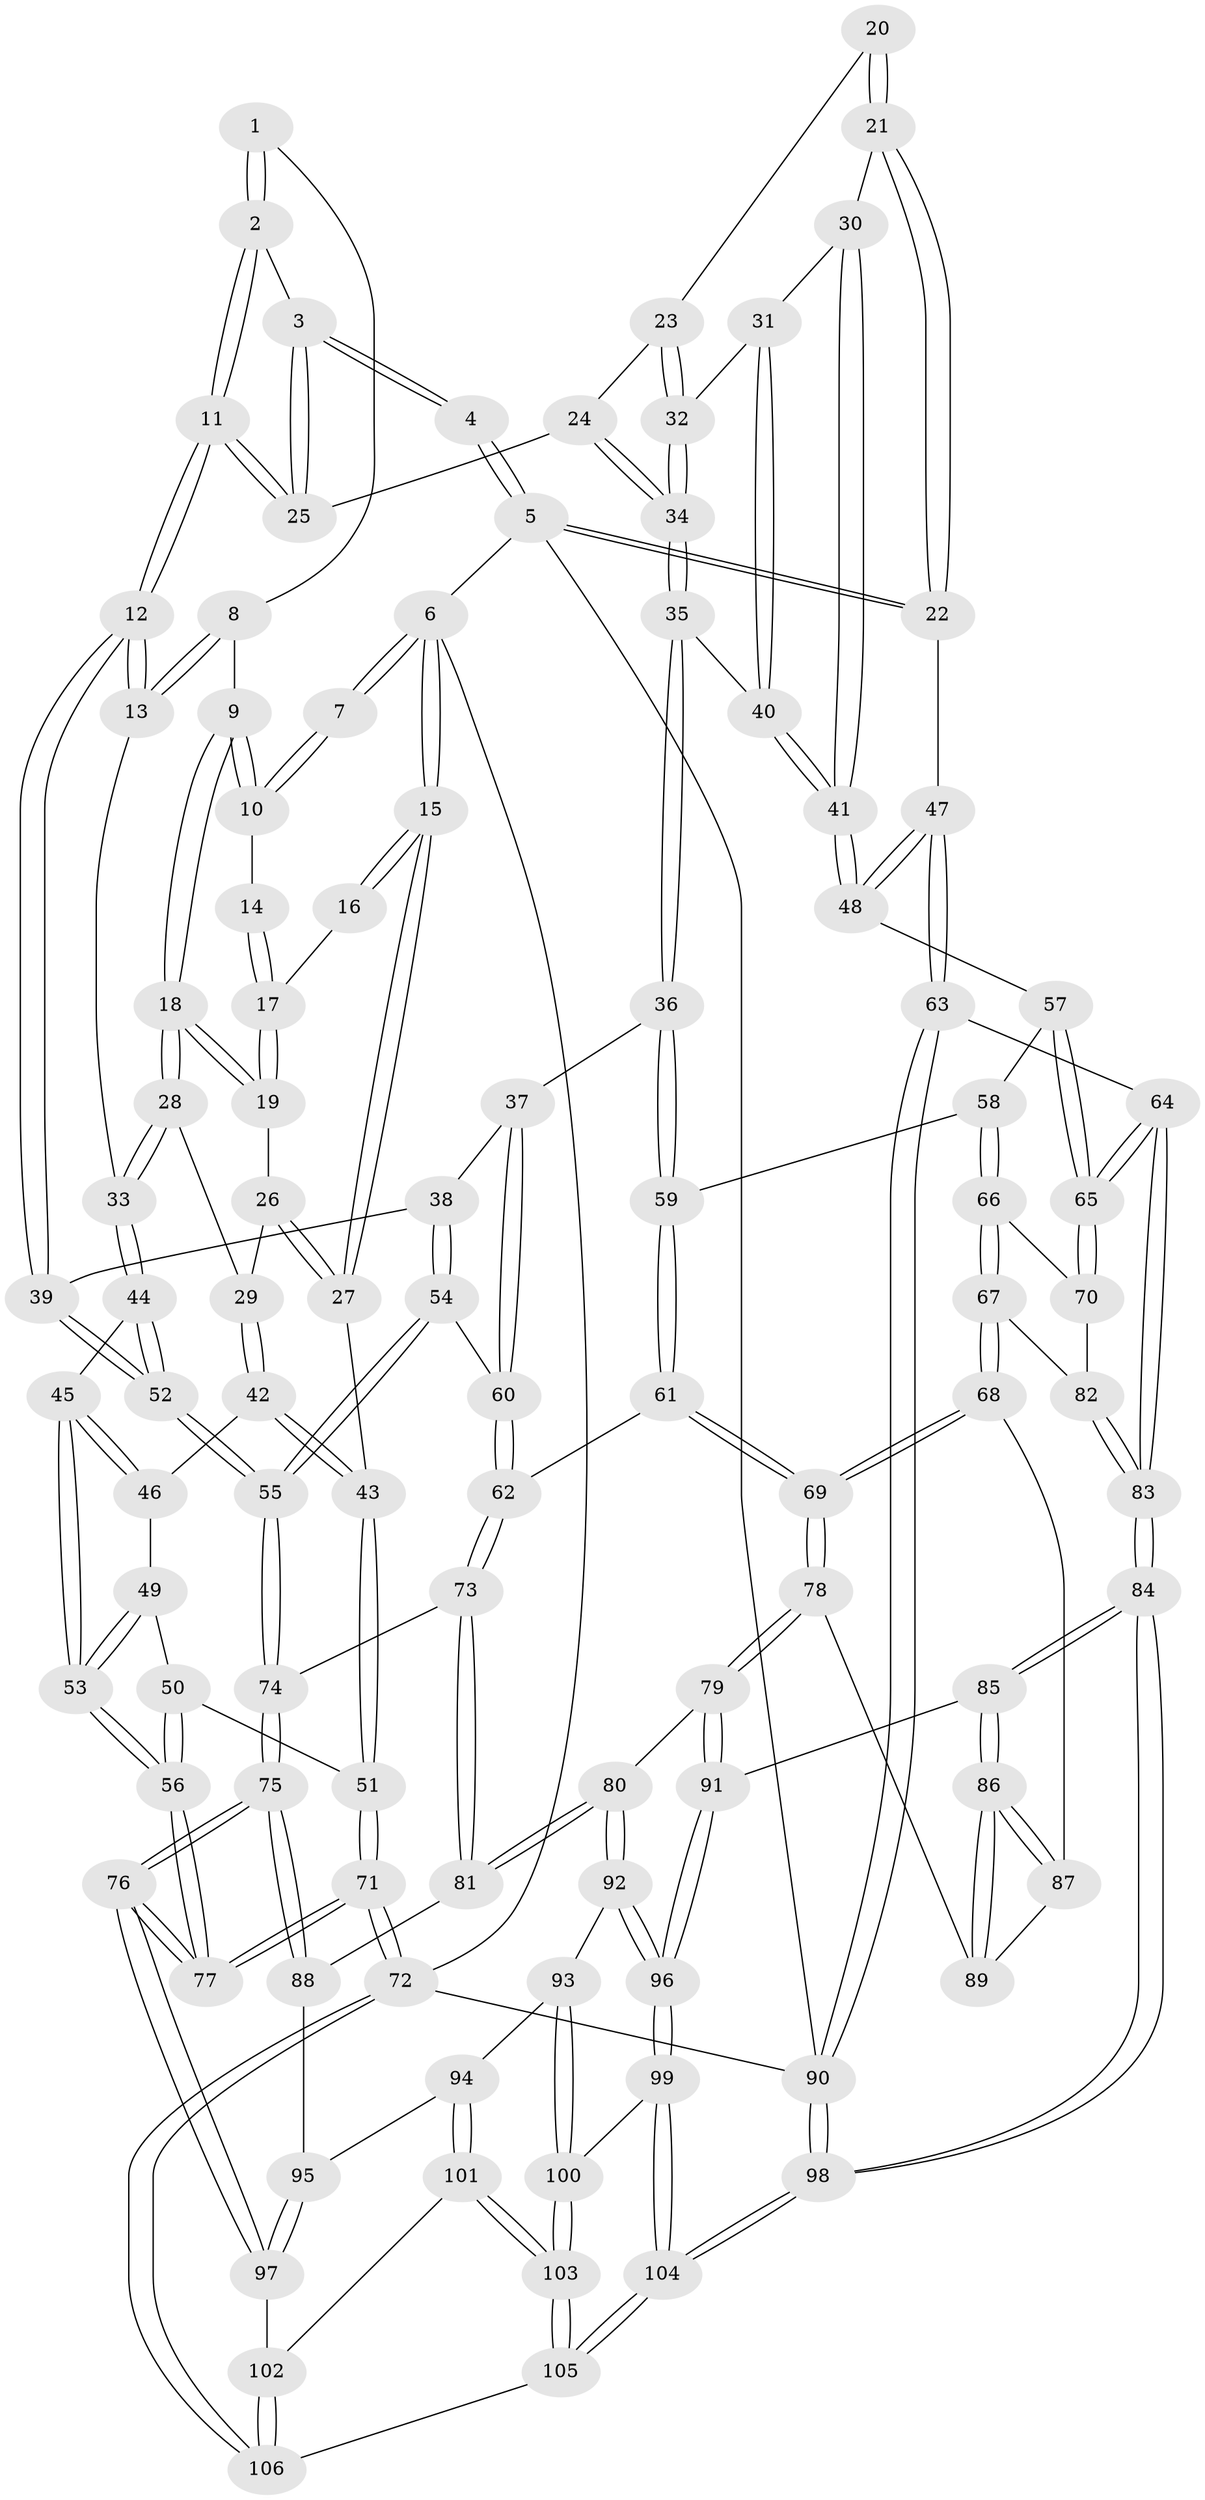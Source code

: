 // Generated by graph-tools (version 1.1) at 2025/51/03/09/25 03:51:10]
// undirected, 106 vertices, 262 edges
graph export_dot {
graph [start="1"]
  node [color=gray90,style=filled];
  1 [pos="+0.4361388321687979+0"];
  2 [pos="+0.5950651755499899+0"];
  3 [pos="+0.6159527198627605+0"];
  4 [pos="+0.6531108831754084+0"];
  5 [pos="+1+0"];
  6 [pos="+0+0"];
  7 [pos="+0.3788363856331878+0"];
  8 [pos="+0.34384778540444544+0.04497964344451161"];
  9 [pos="+0.262375605081622+0.14729330463424428"];
  10 [pos="+0.2063869670911651+0.06989541064605001"];
  11 [pos="+0.49424786714388397+0.2314597691914682"];
  12 [pos="+0.4794973707659953+0.2625282297446981"];
  13 [pos="+0.41642073144265895+0.26399276378309433"];
  14 [pos="+0.19032990611716794+0.06983994631741144"];
  15 [pos="+0+0"];
  16 [pos="+0.050938023644674243+0"];
  17 [pos="+0.13392342826485093+0.1328400737193714"];
  18 [pos="+0.2635631365505485+0.18883715663285655"];
  19 [pos="+0.13084279232640628+0.14785163073864696"];
  20 [pos="+0.7898094562069443+0.030898984458230146"];
  21 [pos="+1+0.1854234781658437"];
  22 [pos="+1+0.15893751599675315"];
  23 [pos="+0.7887351079110101+0.1675487710011113"];
  24 [pos="+0.7104640002090111+0.20822594184520804"];
  25 [pos="+0.6943027338009027+0.1935798107027234"];
  26 [pos="+0.11243776715846943+0.1622544871682223"];
  27 [pos="+0+0.25588427509742834"];
  28 [pos="+0.28407663087211316+0.24216791727091844"];
  29 [pos="+0.2031001725161816+0.2793202240425934"];
  30 [pos="+0.9802705969322361+0.21750881408918157"];
  31 [pos="+0.8842418820500753+0.2362367708628804"];
  32 [pos="+0.8328905565876331+0.21730609905212844"];
  33 [pos="+0.36026642187154123+0.2740952649970012"];
  34 [pos="+0.7174952131003958+0.29607856836835006"];
  35 [pos="+0.7012302552330578+0.35196276835210155"];
  36 [pos="+0.6979538525305312+0.3562130674022751"];
  37 [pos="+0.5805075226732133+0.34573121381894967"];
  38 [pos="+0.5244192010785692+0.31553677360329"];
  39 [pos="+0.4986857468133464+0.28882161916969684"];
  40 [pos="+0.8330074862342826+0.31517395851001084"];
  41 [pos="+0.8963876810285463+0.40579160896835703"];
  42 [pos="+0.17854288556880457+0.2969286895837879"];
  43 [pos="+0+0.26907619395976723"];
  44 [pos="+0.29461941021130283+0.4666059055003784"];
  45 [pos="+0.292754023224544+0.4674914158345603"];
  46 [pos="+0.17854377098728985+0.29714421757868065"];
  47 [pos="+1+0.46878380603791814"];
  48 [pos="+0.8965053741310823+0.4293498305673709"];
  49 [pos="+0.16661355545533796+0.3992699647259162"];
  50 [pos="+0.11937933008132602+0.423429552346468"];
  51 [pos="+0+0.42204515442441987"];
  52 [pos="+0.37908477450425826+0.5016133941865062"];
  53 [pos="+0.2706512162047701+0.48088413129176705"];
  54 [pos="+0.4714698440600539+0.4970690975789854"];
  55 [pos="+0.42935666828773944+0.5419646164392135"];
  56 [pos="+0.19741818082173776+0.5925637976305195"];
  57 [pos="+0.8842003059978762+0.439330650033505"];
  58 [pos="+0.752029736983839+0.4411864273895764"];
  59 [pos="+0.7417987935141725+0.4361647775062334"];
  60 [pos="+0.5824581809604309+0.5021344696694162"];
  61 [pos="+0.6536108728753338+0.5522349130461273"];
  62 [pos="+0.5954928174487498+0.5267929177385033"];
  63 [pos="+1+0.5729001532033275"];
  64 [pos="+0.9286385502998175+0.6337598458845046"];
  65 [pos="+0.8909899402347495+0.591961424535291"];
  66 [pos="+0.7740769051319749+0.5042422987281892"];
  67 [pos="+0.730484480676852+0.6130312436776807"];
  68 [pos="+0.6944709301851215+0.6153679966487846"];
  69 [pos="+0.6709379937299562+0.6097197012833964"];
  70 [pos="+0.8318784452168015+0.5796558949851179"];
  71 [pos="+0+0.856139374114968"];
  72 [pos="+0+1"];
  73 [pos="+0.5041111611184192+0.6019288854420614"];
  74 [pos="+0.43384429563268617+0.5619002135223878"];
  75 [pos="+0.3301954160367255+0.6983063691637664"];
  76 [pos="+0.18051730353202353+0.7711463570944946"];
  77 [pos="+0.12363196617137744+0.7663664961366057"];
  78 [pos="+0.621098398548224+0.669783634744165"];
  79 [pos="+0.5925616642024424+0.691237334314015"];
  80 [pos="+0.5874670602792369+0.6933623638513985"];
  81 [pos="+0.5409095759939108+0.6766932433774084"];
  82 [pos="+0.7473892922537394+0.6165752088835681"];
  83 [pos="+0.8549292922189395+0.7747034919529854"];
  84 [pos="+0.8489251410963301+0.7992713717527872"];
  85 [pos="+0.7923710195328493+0.7994093970710092"];
  86 [pos="+0.7725504344693805+0.7750430756183692"];
  87 [pos="+0.7183241418240378+0.6723148484154005"];
  88 [pos="+0.47302672549509245+0.7200372418208058"];
  89 [pos="+0.6945679851401761+0.7137859261884679"];
  90 [pos="+1+1"];
  91 [pos="+0.7522720332941976+0.8128676254496506"];
  92 [pos="+0.5867480335883967+0.7421929983390639"];
  93 [pos="+0.5365690551450514+0.8146828658209954"];
  94 [pos="+0.5155150292718976+0.823143221550863"];
  95 [pos="+0.47772758906279+0.777021457571313"];
  96 [pos="+0.6715566366894129+0.8618076775788259"];
  97 [pos="+0.32692249696097603+0.8592801046110408"];
  98 [pos="+1+1"];
  99 [pos="+0.6591405989796748+0.8798085677603035"];
  100 [pos="+0.6505106783183178+0.8845527341844786"];
  101 [pos="+0.49908365849239+0.8592474293772674"];
  102 [pos="+0.356379720165343+0.8852586099664977"];
  103 [pos="+0.5691750610738839+0.9700388533774662"];
  104 [pos="+1+1"];
  105 [pos="+0.5046156187686593+1"];
  106 [pos="+0.4939581201611671+1"];
  1 -- 2;
  1 -- 2;
  1 -- 8;
  2 -- 3;
  2 -- 11;
  2 -- 11;
  3 -- 4;
  3 -- 4;
  3 -- 25;
  3 -- 25;
  4 -- 5;
  4 -- 5;
  5 -- 6;
  5 -- 22;
  5 -- 22;
  5 -- 90;
  6 -- 7;
  6 -- 7;
  6 -- 15;
  6 -- 15;
  6 -- 72;
  7 -- 10;
  7 -- 10;
  8 -- 9;
  8 -- 13;
  8 -- 13;
  9 -- 10;
  9 -- 10;
  9 -- 18;
  9 -- 18;
  10 -- 14;
  11 -- 12;
  11 -- 12;
  11 -- 25;
  11 -- 25;
  12 -- 13;
  12 -- 13;
  12 -- 39;
  12 -- 39;
  13 -- 33;
  14 -- 17;
  14 -- 17;
  15 -- 16;
  15 -- 16;
  15 -- 27;
  15 -- 27;
  16 -- 17;
  17 -- 19;
  17 -- 19;
  18 -- 19;
  18 -- 19;
  18 -- 28;
  18 -- 28;
  19 -- 26;
  20 -- 21;
  20 -- 21;
  20 -- 23;
  21 -- 22;
  21 -- 22;
  21 -- 30;
  22 -- 47;
  23 -- 24;
  23 -- 32;
  23 -- 32;
  24 -- 25;
  24 -- 34;
  24 -- 34;
  26 -- 27;
  26 -- 27;
  26 -- 29;
  27 -- 43;
  28 -- 29;
  28 -- 33;
  28 -- 33;
  29 -- 42;
  29 -- 42;
  30 -- 31;
  30 -- 41;
  30 -- 41;
  31 -- 32;
  31 -- 40;
  31 -- 40;
  32 -- 34;
  32 -- 34;
  33 -- 44;
  33 -- 44;
  34 -- 35;
  34 -- 35;
  35 -- 36;
  35 -- 36;
  35 -- 40;
  36 -- 37;
  36 -- 59;
  36 -- 59;
  37 -- 38;
  37 -- 60;
  37 -- 60;
  38 -- 39;
  38 -- 54;
  38 -- 54;
  39 -- 52;
  39 -- 52;
  40 -- 41;
  40 -- 41;
  41 -- 48;
  41 -- 48;
  42 -- 43;
  42 -- 43;
  42 -- 46;
  43 -- 51;
  43 -- 51;
  44 -- 45;
  44 -- 52;
  44 -- 52;
  45 -- 46;
  45 -- 46;
  45 -- 53;
  45 -- 53;
  46 -- 49;
  47 -- 48;
  47 -- 48;
  47 -- 63;
  47 -- 63;
  48 -- 57;
  49 -- 50;
  49 -- 53;
  49 -- 53;
  50 -- 51;
  50 -- 56;
  50 -- 56;
  51 -- 71;
  51 -- 71;
  52 -- 55;
  52 -- 55;
  53 -- 56;
  53 -- 56;
  54 -- 55;
  54 -- 55;
  54 -- 60;
  55 -- 74;
  55 -- 74;
  56 -- 77;
  56 -- 77;
  57 -- 58;
  57 -- 65;
  57 -- 65;
  58 -- 59;
  58 -- 66;
  58 -- 66;
  59 -- 61;
  59 -- 61;
  60 -- 62;
  60 -- 62;
  61 -- 62;
  61 -- 69;
  61 -- 69;
  62 -- 73;
  62 -- 73;
  63 -- 64;
  63 -- 90;
  63 -- 90;
  64 -- 65;
  64 -- 65;
  64 -- 83;
  64 -- 83;
  65 -- 70;
  65 -- 70;
  66 -- 67;
  66 -- 67;
  66 -- 70;
  67 -- 68;
  67 -- 68;
  67 -- 82;
  68 -- 69;
  68 -- 69;
  68 -- 87;
  69 -- 78;
  69 -- 78;
  70 -- 82;
  71 -- 72;
  71 -- 72;
  71 -- 77;
  71 -- 77;
  72 -- 106;
  72 -- 106;
  72 -- 90;
  73 -- 74;
  73 -- 81;
  73 -- 81;
  74 -- 75;
  74 -- 75;
  75 -- 76;
  75 -- 76;
  75 -- 88;
  75 -- 88;
  76 -- 77;
  76 -- 77;
  76 -- 97;
  76 -- 97;
  78 -- 79;
  78 -- 79;
  78 -- 89;
  79 -- 80;
  79 -- 91;
  79 -- 91;
  80 -- 81;
  80 -- 81;
  80 -- 92;
  80 -- 92;
  81 -- 88;
  82 -- 83;
  82 -- 83;
  83 -- 84;
  83 -- 84;
  84 -- 85;
  84 -- 85;
  84 -- 98;
  84 -- 98;
  85 -- 86;
  85 -- 86;
  85 -- 91;
  86 -- 87;
  86 -- 87;
  86 -- 89;
  86 -- 89;
  87 -- 89;
  88 -- 95;
  90 -- 98;
  90 -- 98;
  91 -- 96;
  91 -- 96;
  92 -- 93;
  92 -- 96;
  92 -- 96;
  93 -- 94;
  93 -- 100;
  93 -- 100;
  94 -- 95;
  94 -- 101;
  94 -- 101;
  95 -- 97;
  95 -- 97;
  96 -- 99;
  96 -- 99;
  97 -- 102;
  98 -- 104;
  98 -- 104;
  99 -- 100;
  99 -- 104;
  99 -- 104;
  100 -- 103;
  100 -- 103;
  101 -- 102;
  101 -- 103;
  101 -- 103;
  102 -- 106;
  102 -- 106;
  103 -- 105;
  103 -- 105;
  104 -- 105;
  104 -- 105;
  105 -- 106;
}
